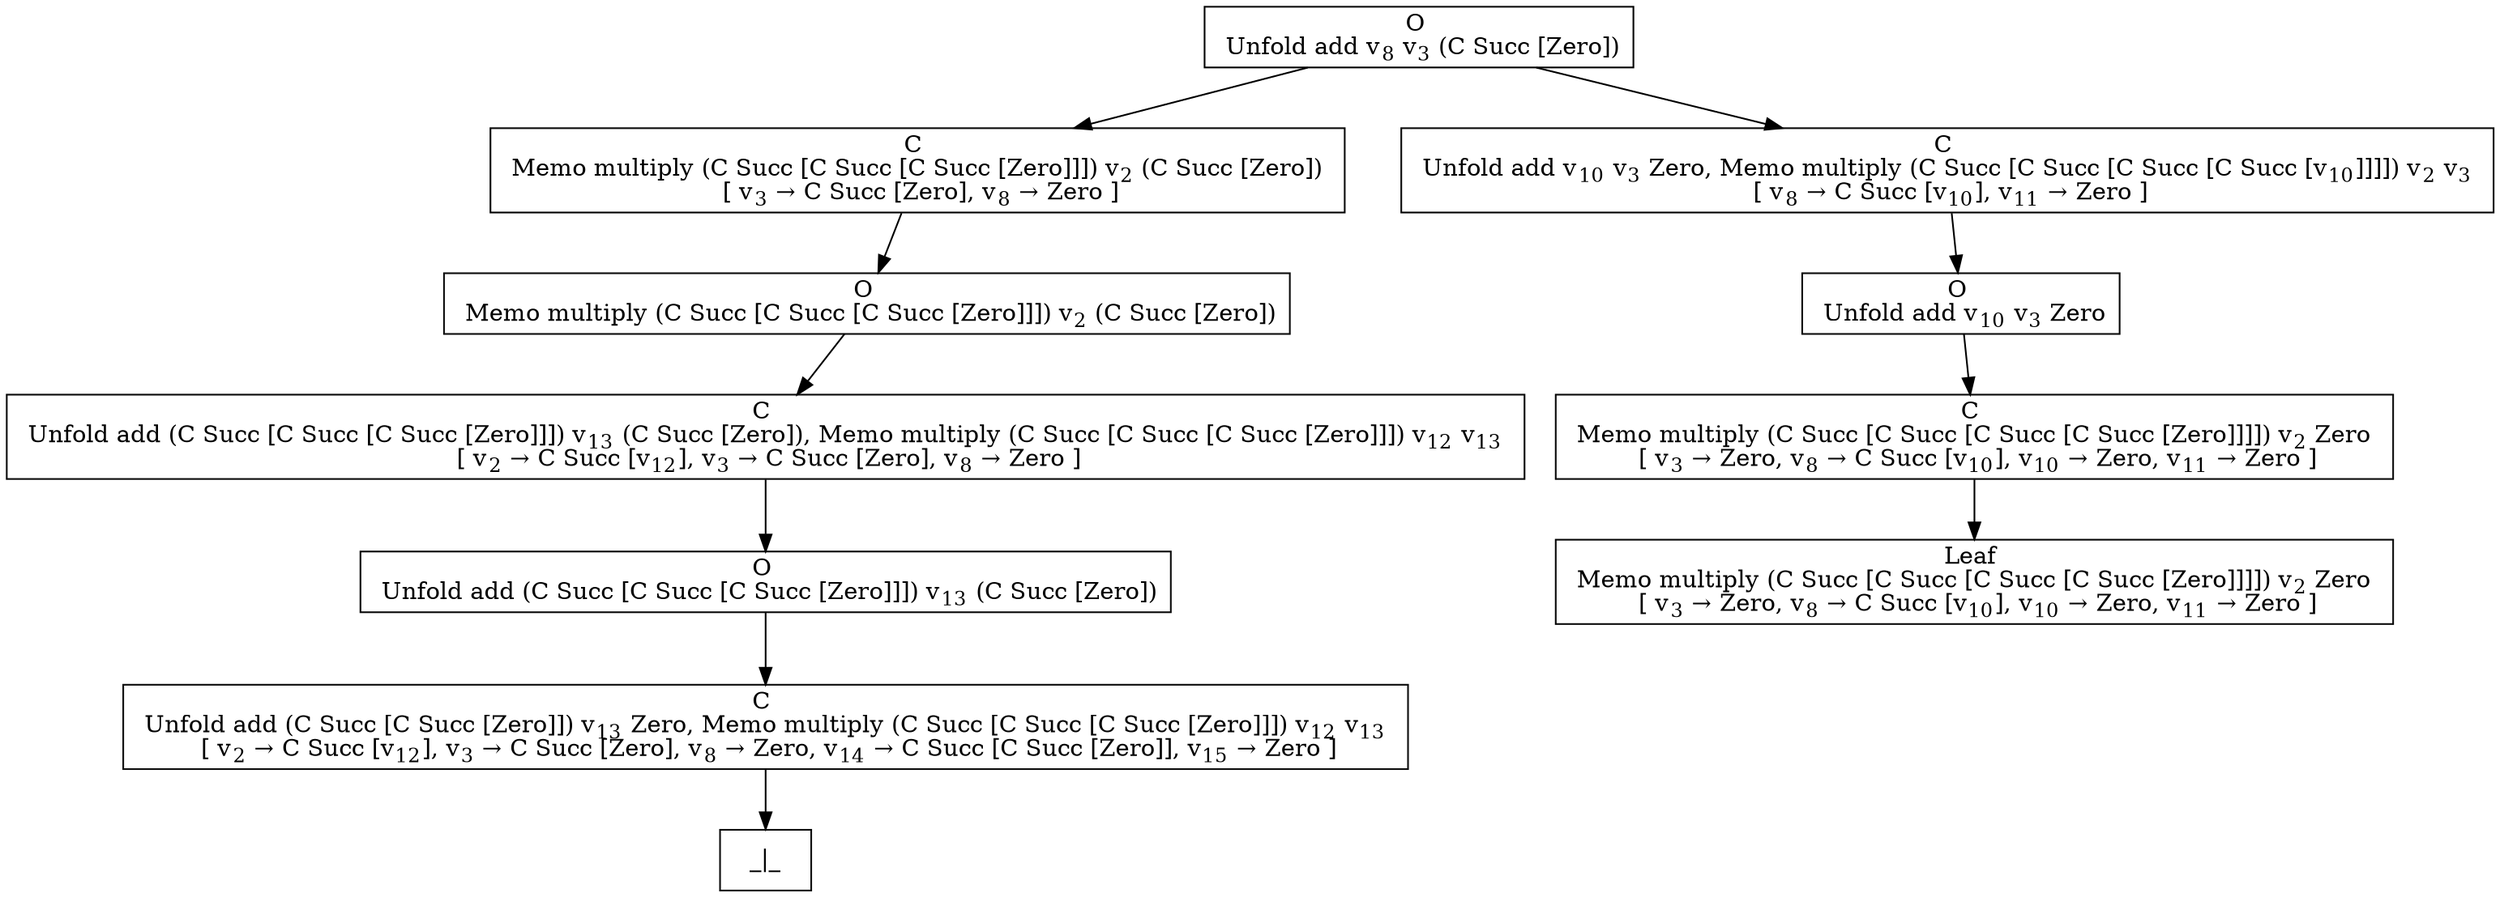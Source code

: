 digraph {
    graph [rankdir=TB
          ,bgcolor=transparent];
    node [shape=box
         ,fillcolor=white
         ,style=filled];
    0 [label=<O <BR/> Unfold add v<SUB>8</SUB> v<SUB>3</SUB> (C Succ [Zero])>];
    1 [label=<C <BR/> Memo multiply (C Succ [C Succ [C Succ [Zero]]]) v<SUB>2</SUB> (C Succ [Zero]) <BR/>  [ v<SUB>3</SUB> &rarr; C Succ [Zero], v<SUB>8</SUB> &rarr; Zero ] >];
    2 [label=<C <BR/> Unfold add v<SUB>10</SUB> v<SUB>3</SUB> Zero, Memo multiply (C Succ [C Succ [C Succ [C Succ [v<SUB>10</SUB>]]]]) v<SUB>2</SUB> v<SUB>3</SUB> <BR/>  [ v<SUB>8</SUB> &rarr; C Succ [v<SUB>10</SUB>], v<SUB>11</SUB> &rarr; Zero ] >];
    3 [label=<O <BR/> Memo multiply (C Succ [C Succ [C Succ [Zero]]]) v<SUB>2</SUB> (C Succ [Zero])>];
    4 [label=<C <BR/> Unfold add (C Succ [C Succ [C Succ [Zero]]]) v<SUB>13</SUB> (C Succ [Zero]), Memo multiply (C Succ [C Succ [C Succ [Zero]]]) v<SUB>12</SUB> v<SUB>13</SUB> <BR/>  [ v<SUB>2</SUB> &rarr; C Succ [v<SUB>12</SUB>], v<SUB>3</SUB> &rarr; C Succ [Zero], v<SUB>8</SUB> &rarr; Zero ] >];
    5 [label=<O <BR/> Unfold add (C Succ [C Succ [C Succ [Zero]]]) v<SUB>13</SUB> (C Succ [Zero])>];
    6 [label=<C <BR/> Unfold add (C Succ [C Succ [Zero]]) v<SUB>13</SUB> Zero, Memo multiply (C Succ [C Succ [C Succ [Zero]]]) v<SUB>12</SUB> v<SUB>13</SUB> <BR/>  [ v<SUB>2</SUB> &rarr; C Succ [v<SUB>12</SUB>], v<SUB>3</SUB> &rarr; C Succ [Zero], v<SUB>8</SUB> &rarr; Zero, v<SUB>14</SUB> &rarr; C Succ [C Succ [Zero]], v<SUB>15</SUB> &rarr; Zero ] >];
    7 [label=<_|_>];
    8 [label=<O <BR/> Unfold add v<SUB>10</SUB> v<SUB>3</SUB> Zero>];
    9 [label=<C <BR/> Memo multiply (C Succ [C Succ [C Succ [C Succ [Zero]]]]) v<SUB>2</SUB> Zero <BR/>  [ v<SUB>3</SUB> &rarr; Zero, v<SUB>8</SUB> &rarr; C Succ [v<SUB>10</SUB>], v<SUB>10</SUB> &rarr; Zero, v<SUB>11</SUB> &rarr; Zero ] >];
    10 [label=<Leaf <BR/> Memo multiply (C Succ [C Succ [C Succ [C Succ [Zero]]]]) v<SUB>2</SUB> Zero <BR/>  [ v<SUB>3</SUB> &rarr; Zero, v<SUB>8</SUB> &rarr; C Succ [v<SUB>10</SUB>], v<SUB>10</SUB> &rarr; Zero, v<SUB>11</SUB> &rarr; Zero ] >];
    0 -> 1 [label=""];
    0 -> 2 [label=""];
    1 -> 3 [label=""];
    2 -> 8 [label=""];
    3 -> 4 [label=""];
    4 -> 5 [label=""];
    5 -> 6 [label=""];
    6 -> 7 [label=""];
    8 -> 9 [label=""];
    9 -> 10 [label=""];
}